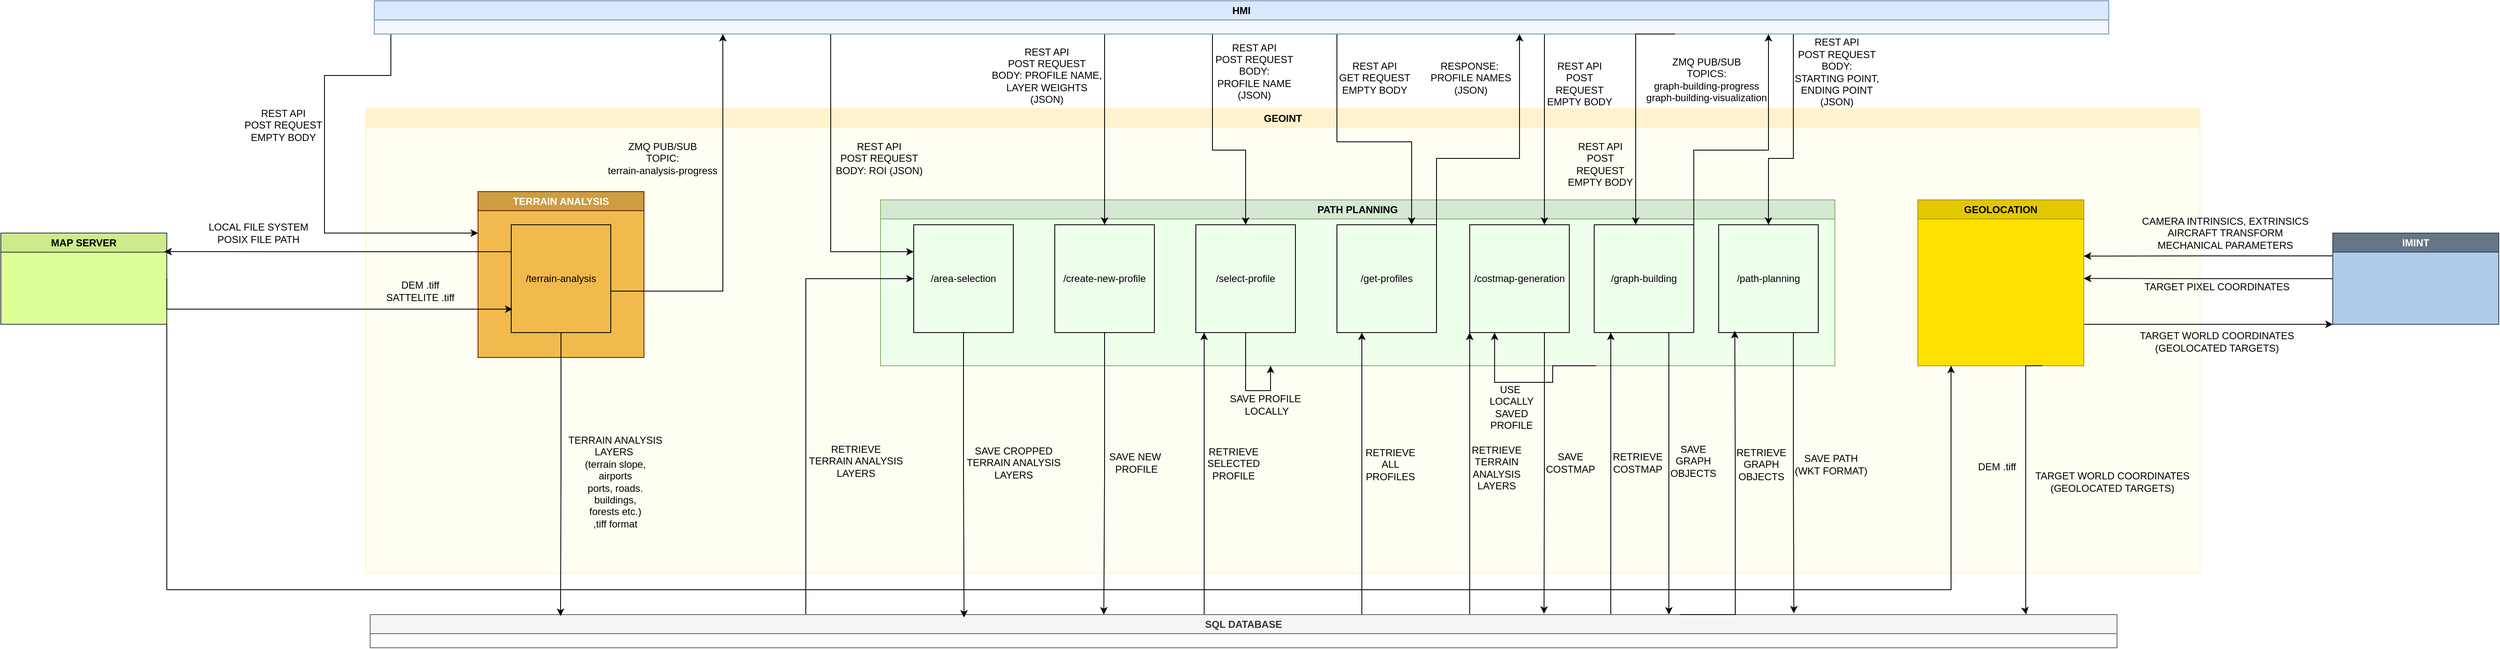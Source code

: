 <mxfile version="28.2.5">
  <diagram name="Page-1" id="dyrlHNGQ7euA1YF0xYj-">
    <mxGraphModel dx="3859" dy="1773" grid="1" gridSize="10" guides="1" tooltips="1" connect="1" arrows="1" fold="1" page="1" pageScale="1" pageWidth="850" pageHeight="1100" math="0" shadow="0">
      <root>
        <mxCell id="0" />
        <mxCell id="1" parent="0" />
        <mxCell id="xtQ_pNsmMMkoU3z8Dazb-2" value="GEOINT" style="swimlane;whiteSpace=wrap;html=1;fillColor=#fff2cc;strokeColor=#FFF2CC;backgroundOutline=0;container=1;fillStyle=auto;swimlaneFillColor=#FFFEF2;" vertex="1" parent="1">
          <mxGeometry x="230" y="230" width="2210" height="560" as="geometry" />
        </mxCell>
        <mxCell id="xtQ_pNsmMMkoU3z8Dazb-3" value="TERRAIN ANALYSIS" style="swimlane;whiteSpace=wrap;html=1;fillColor=#CC9D41;fontColor=#ffffff;strokeColor=#6D1F00;swimlaneFillColor=light-dark(#F2BA4D,#EDEDED);" vertex="1" parent="xtQ_pNsmMMkoU3z8Dazb-2">
          <mxGeometry x="135" y="100" width="200" height="200" as="geometry" />
        </mxCell>
        <mxCell id="xtQ_pNsmMMkoU3z8Dazb-11" value="/terrain-analysis" style="rounded=0;whiteSpace=wrap;html=1;fillColor=none;" vertex="1" parent="xtQ_pNsmMMkoU3z8Dazb-3">
          <mxGeometry x="40" y="40" width="120" height="130" as="geometry" />
        </mxCell>
        <mxCell id="xtQ_pNsmMMkoU3z8Dazb-4" value="PATH PLANNING" style="swimlane;whiteSpace=wrap;html=1;startSize=23;fillColor=#d5e8d4;strokeColor=#82b366;swimlaneFillColor=#EEFFEC;" vertex="1" parent="xtQ_pNsmMMkoU3z8Dazb-2">
          <mxGeometry x="620" y="110" width="1150" height="200" as="geometry" />
        </mxCell>
        <mxCell id="xtQ_pNsmMMkoU3z8Dazb-35" value="/area-selection" style="rounded=0;whiteSpace=wrap;html=1;fillColor=none;" vertex="1" parent="xtQ_pNsmMMkoU3z8Dazb-4">
          <mxGeometry x="40" y="30" width="120" height="130" as="geometry" />
        </mxCell>
        <mxCell id="xtQ_pNsmMMkoU3z8Dazb-43" value="/create-new-profile" style="rounded=0;whiteSpace=wrap;html=1;fillColor=none;" vertex="1" parent="xtQ_pNsmMMkoU3z8Dazb-4">
          <mxGeometry x="210" y="30" width="120" height="130" as="geometry" />
        </mxCell>
        <mxCell id="xtQ_pNsmMMkoU3z8Dazb-61" style="edgeStyle=orthogonalEdgeStyle;rounded=0;orthogonalLoop=1;jettySize=auto;html=1;exitX=0.5;exitY=1;exitDx=0;exitDy=0;" edge="1" parent="xtQ_pNsmMMkoU3z8Dazb-4" source="xtQ_pNsmMMkoU3z8Dazb-45">
          <mxGeometry relative="1" as="geometry">
            <mxPoint x="470" y="200" as="targetPoint" />
            <Array as="points">
              <mxPoint x="440" y="230" />
              <mxPoint x="470" y="230" />
            </Array>
          </mxGeometry>
        </mxCell>
        <mxCell id="xtQ_pNsmMMkoU3z8Dazb-45" value="/select-profile" style="rounded=0;whiteSpace=wrap;html=1;fillColor=none;" vertex="1" parent="xtQ_pNsmMMkoU3z8Dazb-4">
          <mxGeometry x="380" y="30" width="120" height="130" as="geometry" />
        </mxCell>
        <mxCell id="xtQ_pNsmMMkoU3z8Dazb-68" style="edgeStyle=orthogonalEdgeStyle;rounded=0;orthogonalLoop=1;jettySize=auto;html=1;exitX=1;exitY=0;exitDx=0;exitDy=0;" edge="1" parent="xtQ_pNsmMMkoU3z8Dazb-4" source="xtQ_pNsmMMkoU3z8Dazb-46">
          <mxGeometry relative="1" as="geometry">
            <mxPoint x="770" y="-200" as="targetPoint" />
            <Array as="points">
              <mxPoint x="670" y="-50" />
              <mxPoint x="770" y="-50" />
            </Array>
          </mxGeometry>
        </mxCell>
        <mxCell id="xtQ_pNsmMMkoU3z8Dazb-46" value="/get-profiles" style="rounded=0;whiteSpace=wrap;html=1;fillColor=none;" vertex="1" parent="xtQ_pNsmMMkoU3z8Dazb-4">
          <mxGeometry x="550" y="30" width="120" height="130" as="geometry" />
        </mxCell>
        <mxCell id="xtQ_pNsmMMkoU3z8Dazb-47" value="/costmap-generation" style="rounded=0;whiteSpace=wrap;html=1;fillColor=none;" vertex="1" parent="xtQ_pNsmMMkoU3z8Dazb-4">
          <mxGeometry x="710" y="30" width="120" height="130" as="geometry" />
        </mxCell>
        <mxCell id="xtQ_pNsmMMkoU3z8Dazb-90" style="edgeStyle=orthogonalEdgeStyle;rounded=0;orthogonalLoop=1;jettySize=auto;html=1;exitX=1;exitY=0;exitDx=0;exitDy=0;" edge="1" parent="xtQ_pNsmMMkoU3z8Dazb-4" source="xtQ_pNsmMMkoU3z8Dazb-48">
          <mxGeometry relative="1" as="geometry">
            <mxPoint x="1070" y="-200" as="targetPoint" />
            <Array as="points">
              <mxPoint x="980" y="-60" />
              <mxPoint x="1070" y="-60" />
              <mxPoint x="1070" y="-200" />
            </Array>
          </mxGeometry>
        </mxCell>
        <mxCell id="xtQ_pNsmMMkoU3z8Dazb-48" value="/graph-building" style="rounded=0;whiteSpace=wrap;html=1;fillColor=none;" vertex="1" parent="xtQ_pNsmMMkoU3z8Dazb-4">
          <mxGeometry x="860" y="30" width="120" height="130" as="geometry" />
        </mxCell>
        <mxCell id="xtQ_pNsmMMkoU3z8Dazb-80" style="edgeStyle=orthogonalEdgeStyle;rounded=0;orthogonalLoop=1;jettySize=auto;html=1;exitX=0.75;exitY=1;exitDx=0;exitDy=0;entryX=0.25;entryY=1;entryDx=0;entryDy=0;jumpStyle=none;" edge="1" parent="xtQ_pNsmMMkoU3z8Dazb-4" source="xtQ_pNsmMMkoU3z8Dazb-4" target="xtQ_pNsmMMkoU3z8Dazb-47">
          <mxGeometry relative="1" as="geometry">
            <Array as="points">
              <mxPoint x="810" y="200" />
              <mxPoint x="810" y="220" />
              <mxPoint x="740" y="220" />
            </Array>
          </mxGeometry>
        </mxCell>
        <mxCell id="xtQ_pNsmMMkoU3z8Dazb-108" style="edgeStyle=orthogonalEdgeStyle;rounded=0;orthogonalLoop=1;jettySize=auto;html=1;exitX=1;exitY=0.75;exitDx=0;exitDy=0;" edge="1" parent="xtQ_pNsmMMkoU3z8Dazb-2" source="xtQ_pNsmMMkoU3z8Dazb-5">
          <mxGeometry relative="1" as="geometry">
            <mxPoint x="2370" y="260" as="targetPoint" />
          </mxGeometry>
        </mxCell>
        <mxCell id="xtQ_pNsmMMkoU3z8Dazb-5" value="GEOLOCATION" style="swimlane;whiteSpace=wrap;html=1;fillColor=#E3C800;fontColor=#000000;strokeColor=#B09500;swimlaneFillColor=#FFE100;" vertex="1" parent="xtQ_pNsmMMkoU3z8Dazb-2">
          <mxGeometry x="1870" y="110" width="200" height="200" as="geometry" />
        </mxCell>
        <mxCell id="xtQ_pNsmMMkoU3z8Dazb-20" value="DEM .tiff&lt;br&gt;SATTELITE .tiff" style="text;html=1;align=center;verticalAlign=middle;resizable=0;points=[];autosize=1;strokeColor=none;fillColor=none;" vertex="1" parent="xtQ_pNsmMMkoU3z8Dazb-2">
          <mxGeometry x="10" y="200" width="110" height="40" as="geometry" />
        </mxCell>
        <mxCell id="xtQ_pNsmMMkoU3z8Dazb-28" value="ZMQ PUB/SUB&lt;div&gt;TOPIC:&lt;/div&gt;&lt;div&gt;terrain-analysis-progress&lt;/div&gt;" style="text;html=1;align=center;verticalAlign=middle;resizable=0;points=[];autosize=1;strokeColor=none;fillColor=none;" vertex="1" parent="xtQ_pNsmMMkoU3z8Dazb-2">
          <mxGeometry x="277" y="30" width="160" height="60" as="geometry" />
        </mxCell>
        <mxCell id="xtQ_pNsmMMkoU3z8Dazb-32" value="TERRAIN ANALYSIS&lt;br&gt;LAYERS&amp;nbsp;&lt;br&gt;(terrain slope,&lt;div&gt;airports&lt;div&gt;ports, roads.&lt;/div&gt;&lt;div&gt;&lt;span style=&quot;background-color: transparent; color: light-dark(rgb(0, 0, 0), rgb(255, 255, 255));&quot;&gt;buildings,&lt;/span&gt;&lt;/div&gt;&lt;div&gt;&lt;span style=&quot;background-color: transparent; color: light-dark(rgb(0, 0, 0), rgb(255, 255, 255));&quot;&gt;forests etc.)&lt;br&gt;,tiff format&lt;/span&gt;&lt;/div&gt;&lt;/div&gt;" style="text;html=1;align=center;verticalAlign=middle;resizable=0;points=[];autosize=1;strokeColor=none;fillColor=none;" vertex="1" parent="xtQ_pNsmMMkoU3z8Dazb-2">
          <mxGeometry x="230" y="385" width="140" height="130" as="geometry" />
        </mxCell>
        <mxCell id="xtQ_pNsmMMkoU3z8Dazb-37" value="REST API&lt;br&gt;POST REQUEST&lt;div&gt;BODY: ROI (JSON)&lt;/div&gt;" style="text;html=1;align=center;verticalAlign=middle;resizable=0;points=[];autosize=1;strokeColor=none;fillColor=none;" vertex="1" parent="xtQ_pNsmMMkoU3z8Dazb-2">
          <mxGeometry x="553" y="30" width="130" height="60" as="geometry" />
        </mxCell>
        <mxCell id="xtQ_pNsmMMkoU3z8Dazb-39" value="RETRIEVE&lt;br&gt;TERRAIN ANALYSIS&lt;br&gt;LAYERS" style="text;html=1;align=center;verticalAlign=middle;resizable=0;points=[];autosize=1;strokeColor=none;fillColor=none;" vertex="1" parent="xtQ_pNsmMMkoU3z8Dazb-2">
          <mxGeometry x="520" y="395" width="140" height="60" as="geometry" />
        </mxCell>
        <mxCell id="xtQ_pNsmMMkoU3z8Dazb-42" value="SAVE CROPPED&lt;br&gt;TERRAIN ANALYSIS&lt;br&gt;LAYERS" style="text;html=1;align=center;verticalAlign=middle;resizable=0;points=[];autosize=1;strokeColor=none;fillColor=none;" vertex="1" parent="xtQ_pNsmMMkoU3z8Dazb-2">
          <mxGeometry x="710" y="397" width="140" height="60" as="geometry" />
        </mxCell>
        <mxCell id="xtQ_pNsmMMkoU3z8Dazb-49" value="/path-planning" style="rounded=0;whiteSpace=wrap;html=1;fillColor=none;" vertex="1" parent="xtQ_pNsmMMkoU3z8Dazb-2">
          <mxGeometry x="1630" y="140" width="120" height="130" as="geometry" />
        </mxCell>
        <mxCell id="xtQ_pNsmMMkoU3z8Dazb-55" value="SAVE NEW&amp;nbsp;&lt;br&gt;PROFILE" style="text;html=1;align=center;verticalAlign=middle;resizable=0;points=[];autosize=1;strokeColor=none;fillColor=none;" vertex="1" parent="xtQ_pNsmMMkoU3z8Dazb-2">
          <mxGeometry x="883" y="407" width="90" height="40" as="geometry" />
        </mxCell>
        <mxCell id="xtQ_pNsmMMkoU3z8Dazb-60" value="RETRIEVE &lt;br&gt;SELECTED &lt;br&gt;PROFILE" style="text;html=1;align=center;verticalAlign=middle;resizable=0;points=[];autosize=1;strokeColor=none;fillColor=none;" vertex="1" parent="xtQ_pNsmMMkoU3z8Dazb-2">
          <mxGeometry x="1000" y="398" width="90" height="60" as="geometry" />
        </mxCell>
        <mxCell id="xtQ_pNsmMMkoU3z8Dazb-62" value="SAVE PROFILE&amp;nbsp;&lt;br&gt;LOCALLY" style="text;html=1;align=center;verticalAlign=middle;resizable=0;points=[];autosize=1;strokeColor=none;fillColor=none;" vertex="1" parent="xtQ_pNsmMMkoU3z8Dazb-2">
          <mxGeometry x="1030" y="337" width="110" height="40" as="geometry" />
        </mxCell>
        <mxCell id="xtQ_pNsmMMkoU3z8Dazb-67" value="RETRIEVE &lt;br&gt;ALL&lt;br&gt;PROFILES" style="text;html=1;align=center;verticalAlign=middle;resizable=0;points=[];autosize=1;strokeColor=none;fillColor=none;" vertex="1" parent="xtQ_pNsmMMkoU3z8Dazb-2">
          <mxGeometry x="1194" y="399" width="80" height="60" as="geometry" />
        </mxCell>
        <mxCell id="xtQ_pNsmMMkoU3z8Dazb-77" value="RETRIEVE &lt;br&gt;TERRAIN &lt;br&gt;ANALYSIS&lt;br&gt;LAYERS" style="text;html=1;align=center;verticalAlign=middle;resizable=0;points=[];autosize=1;strokeColor=none;fillColor=none;" vertex="1" parent="xtQ_pNsmMMkoU3z8Dazb-2">
          <mxGeometry x="1322" y="398" width="80" height="70" as="geometry" />
        </mxCell>
        <mxCell id="xtQ_pNsmMMkoU3z8Dazb-73" style="edgeStyle=orthogonalEdgeStyle;rounded=0;orthogonalLoop=1;jettySize=auto;html=1;exitX=0.5;exitY=0;exitDx=0;exitDy=0;entryX=0.25;entryY=1;entryDx=0;entryDy=0;" edge="1" parent="xtQ_pNsmMMkoU3z8Dazb-2">
          <mxGeometry relative="1" as="geometry">
            <mxPoint x="1037.5" y="610" as="sourcePoint" />
            <mxPoint x="1010" y="270" as="targetPoint" />
            <Array as="points">
              <mxPoint x="1010" y="610" />
            </Array>
          </mxGeometry>
        </mxCell>
        <mxCell id="xtQ_pNsmMMkoU3z8Dazb-79" value="SAVE &lt;br&gt;COSTMAP" style="text;html=1;align=center;verticalAlign=middle;resizable=0;points=[];autosize=1;strokeColor=none;fillColor=none;" vertex="1" parent="xtQ_pNsmMMkoU3z8Dazb-2">
          <mxGeometry x="1411" y="407" width="80" height="40" as="geometry" />
        </mxCell>
        <mxCell id="xtQ_pNsmMMkoU3z8Dazb-81" value="USE&amp;nbsp;&lt;br&gt;LOCALLY&lt;br&gt;SAVED&lt;br&gt;PROFILE" style="text;html=1;align=center;verticalAlign=middle;resizable=0;points=[];autosize=1;strokeColor=none;fillColor=none;" vertex="1" parent="xtQ_pNsmMMkoU3z8Dazb-2">
          <mxGeometry x="1340" y="325" width="80" height="70" as="geometry" />
        </mxCell>
        <mxCell id="xtQ_pNsmMMkoU3z8Dazb-85" value="RETRIEVE&lt;br&gt;COSTMAP" style="text;html=1;align=center;verticalAlign=middle;resizable=0;points=[];autosize=1;strokeColor=none;fillColor=none;" vertex="1" parent="xtQ_pNsmMMkoU3z8Dazb-2">
          <mxGeometry x="1492" y="407" width="80" height="40" as="geometry" />
        </mxCell>
        <mxCell id="xtQ_pNsmMMkoU3z8Dazb-89" value="SAVE&lt;br&gt;GRAPH&lt;br&gt;OBJECTS" style="text;html=1;align=center;verticalAlign=middle;resizable=0;points=[];autosize=1;strokeColor=none;fillColor=none;" vertex="1" parent="xtQ_pNsmMMkoU3z8Dazb-2">
          <mxGeometry x="1559" y="395" width="80" height="60" as="geometry" />
        </mxCell>
        <mxCell id="xtQ_pNsmMMkoU3z8Dazb-83" value="REST API&lt;br&gt;POST &lt;br&gt;REQUEST&lt;div&gt;EMPTY BODY&lt;/div&gt;" style="text;html=1;align=center;verticalAlign=middle;resizable=0;points=[];autosize=1;strokeColor=none;fillColor=none;" vertex="1" parent="xtQ_pNsmMMkoU3z8Dazb-2">
          <mxGeometry x="1437" y="32" width="100" height="70" as="geometry" />
        </mxCell>
        <mxCell id="xtQ_pNsmMMkoU3z8Dazb-95" value="RETRIEVE&lt;br&gt;GRAPH&lt;br&gt;OBJECTS" style="text;html=1;align=center;verticalAlign=middle;resizable=0;points=[];autosize=1;strokeColor=none;fillColor=none;" vertex="1" parent="xtQ_pNsmMMkoU3z8Dazb-2">
          <mxGeometry x="1641" y="399" width="80" height="60" as="geometry" />
        </mxCell>
        <mxCell id="xtQ_pNsmMMkoU3z8Dazb-99" value="SAVE PATH&lt;br&gt;(WKT FORMAT)" style="text;html=1;align=center;verticalAlign=middle;resizable=0;points=[];autosize=1;strokeColor=none;fillColor=none;" vertex="1" parent="xtQ_pNsmMMkoU3z8Dazb-2">
          <mxGeometry x="1710" y="409" width="110" height="40" as="geometry" />
        </mxCell>
        <mxCell id="xtQ_pNsmMMkoU3z8Dazb-105" value="DEM .tiff" style="text;html=1;align=center;verticalAlign=middle;resizable=0;points=[];autosize=1;strokeColor=none;fillColor=none;" vertex="1" parent="xtQ_pNsmMMkoU3z8Dazb-2">
          <mxGeometry x="1930" y="417" width="70" height="30" as="geometry" />
        </mxCell>
        <mxCell id="xtQ_pNsmMMkoU3z8Dazb-111" value="TARGET WORLD COORDINATES&lt;br&gt;(GEOLOCATED TARGETS)" style="text;html=1;align=center;verticalAlign=middle;resizable=0;points=[];autosize=1;strokeColor=none;fillColor=none;" vertex="1" parent="xtQ_pNsmMMkoU3z8Dazb-2">
          <mxGeometry x="1999" y="430" width="210" height="40" as="geometry" />
        </mxCell>
        <mxCell id="xtQ_pNsmMMkoU3z8Dazb-26" style="edgeStyle=orthogonalEdgeStyle;rounded=0;orthogonalLoop=1;jettySize=auto;html=1;exitX=0.5;exitY=1;exitDx=0;exitDy=0;entryX=0;entryY=0.25;entryDx=0;entryDy=0;" edge="1" parent="1" source="xtQ_pNsmMMkoU3z8Dazb-6" target="xtQ_pNsmMMkoU3z8Dazb-3">
          <mxGeometry relative="1" as="geometry">
            <Array as="points">
              <mxPoint x="260" y="140" />
              <mxPoint x="260" y="190" />
              <mxPoint x="180" y="190" />
              <mxPoint x="180" y="380" />
            </Array>
          </mxGeometry>
        </mxCell>
        <mxCell id="xtQ_pNsmMMkoU3z8Dazb-36" style="edgeStyle=orthogonalEdgeStyle;rounded=0;orthogonalLoop=1;jettySize=auto;html=1;exitX=0.5;exitY=1;exitDx=0;exitDy=0;entryX=0;entryY=0.25;entryDx=0;entryDy=0;" edge="1" parent="1" source="xtQ_pNsmMMkoU3z8Dazb-6" target="xtQ_pNsmMMkoU3z8Dazb-35">
          <mxGeometry relative="1" as="geometry">
            <Array as="points">
              <mxPoint x="790" y="140" />
              <mxPoint x="790" y="403" />
            </Array>
          </mxGeometry>
        </mxCell>
        <mxCell id="xtQ_pNsmMMkoU3z8Dazb-52" style="edgeStyle=orthogonalEdgeStyle;rounded=0;orthogonalLoop=1;jettySize=auto;html=1;exitX=0.5;exitY=1;exitDx=0;exitDy=0;entryX=0.5;entryY=0;entryDx=0;entryDy=0;" edge="1" parent="1" source="xtQ_pNsmMMkoU3z8Dazb-6" target="xtQ_pNsmMMkoU3z8Dazb-43">
          <mxGeometry relative="1" as="geometry">
            <Array as="points">
              <mxPoint x="1120" y="140" />
            </Array>
          </mxGeometry>
        </mxCell>
        <mxCell id="xtQ_pNsmMMkoU3z8Dazb-57" style="edgeStyle=orthogonalEdgeStyle;rounded=0;orthogonalLoop=1;jettySize=auto;html=1;exitX=0.5;exitY=1;exitDx=0;exitDy=0;entryX=0.5;entryY=0;entryDx=0;entryDy=0;" edge="1" parent="1" source="xtQ_pNsmMMkoU3z8Dazb-6" target="xtQ_pNsmMMkoU3z8Dazb-45">
          <mxGeometry relative="1" as="geometry">
            <Array as="points">
              <mxPoint x="1250" y="140" />
              <mxPoint x="1250" y="280" />
              <mxPoint x="1290" y="280" />
            </Array>
          </mxGeometry>
        </mxCell>
        <mxCell id="xtQ_pNsmMMkoU3z8Dazb-64" style="edgeStyle=orthogonalEdgeStyle;rounded=0;orthogonalLoop=1;jettySize=auto;html=1;exitX=0.75;exitY=1;exitDx=0;exitDy=0;entryX=0.75;entryY=0;entryDx=0;entryDy=0;" edge="1" parent="1" source="xtQ_pNsmMMkoU3z8Dazb-6" target="xtQ_pNsmMMkoU3z8Dazb-46">
          <mxGeometry relative="1" as="geometry">
            <Array as="points">
              <mxPoint x="1400" y="140" />
              <mxPoint x="1400" y="270" />
              <mxPoint x="1490" y="270" />
            </Array>
          </mxGeometry>
        </mxCell>
        <mxCell id="xtQ_pNsmMMkoU3z8Dazb-70" style="edgeStyle=orthogonalEdgeStyle;rounded=0;orthogonalLoop=1;jettySize=auto;html=1;exitX=0.75;exitY=1;exitDx=0;exitDy=0;" edge="1" parent="1" source="xtQ_pNsmMMkoU3z8Dazb-6" target="xtQ_pNsmMMkoU3z8Dazb-47">
          <mxGeometry relative="1" as="geometry">
            <Array as="points">
              <mxPoint x="1650" y="140" />
            </Array>
          </mxGeometry>
        </mxCell>
        <mxCell id="xtQ_pNsmMMkoU3z8Dazb-92" style="edgeStyle=orthogonalEdgeStyle;rounded=0;orthogonalLoop=1;jettySize=auto;html=1;exitX=0.75;exitY=1;exitDx=0;exitDy=0;entryX=0.5;entryY=0;entryDx=0;entryDy=0;" edge="1" parent="1" source="xtQ_pNsmMMkoU3z8Dazb-6" target="xtQ_pNsmMMkoU3z8Dazb-49">
          <mxGeometry relative="1" as="geometry">
            <Array as="points">
              <mxPoint x="1950" y="140" />
              <mxPoint x="1950" y="290" />
              <mxPoint x="1920" y="290" />
            </Array>
          </mxGeometry>
        </mxCell>
        <mxCell id="xtQ_pNsmMMkoU3z8Dazb-6" value="HMI" style="swimlane;whiteSpace=wrap;html=1;fillColor=#dae8fc;strokeColor=#6c8ebf;swimlaneFillColor=#F4F7FC;" vertex="1" parent="1">
          <mxGeometry x="240" y="100" width="2090" height="40" as="geometry" />
        </mxCell>
        <mxCell id="xtQ_pNsmMMkoU3z8Dazb-13" value="REST API&lt;div&gt;POST REQUEST&lt;/div&gt;&lt;div&gt;EMPTY BODY&lt;/div&gt;" style="text;html=1;align=center;verticalAlign=middle;resizable=0;points=[];autosize=1;strokeColor=none;fillColor=none;" vertex="1" parent="1">
          <mxGeometry x="70" y="220" width="120" height="60" as="geometry" />
        </mxCell>
        <mxCell id="xtQ_pNsmMMkoU3z8Dazb-104" style="edgeStyle=orthogonalEdgeStyle;rounded=0;orthogonalLoop=1;jettySize=auto;html=1;exitX=1;exitY=0.5;exitDx=0;exitDy=0;jumpStyle=none;" edge="1" parent="1" source="xtQ_pNsmMMkoU3z8Dazb-16">
          <mxGeometry relative="1" as="geometry">
            <mxPoint x="2140" y="540" as="targetPoint" />
            <Array as="points">
              <mxPoint x="-10" y="810" />
              <mxPoint x="2140" y="810" />
              <mxPoint x="2140" y="540" />
            </Array>
          </mxGeometry>
        </mxCell>
        <mxCell id="xtQ_pNsmMMkoU3z8Dazb-16" value="MAP SERVER" style="swimlane;whiteSpace=wrap;html=1;startSize=23;fillColor=#cdeb8b;strokeColor=#36393d;swimlaneFillColor=#DEFF97;" vertex="1" parent="1">
          <mxGeometry x="-210" y="380" width="200" height="110" as="geometry" />
        </mxCell>
        <mxCell id="xtQ_pNsmMMkoU3z8Dazb-18" value="LOCAL FILE SYSTEM&lt;br&gt;POSIX FILE PATH" style="text;html=1;align=center;verticalAlign=middle;resizable=0;points=[];autosize=1;strokeColor=none;fillColor=none;" vertex="1" parent="1">
          <mxGeometry x="30" y="360" width="140" height="40" as="geometry" />
        </mxCell>
        <mxCell id="xtQ_pNsmMMkoU3z8Dazb-19" style="edgeStyle=orthogonalEdgeStyle;rounded=0;orthogonalLoop=1;jettySize=auto;html=1;exitX=1;exitY=0.5;exitDx=0;exitDy=0;entryX=0.013;entryY=0.783;entryDx=0;entryDy=0;entryPerimeter=0;" edge="1" parent="1" source="xtQ_pNsmMMkoU3z8Dazb-16" target="xtQ_pNsmMMkoU3z8Dazb-11">
          <mxGeometry relative="1" as="geometry">
            <mxPoint x="-20.0" y="480" as="sourcePoint" />
            <mxPoint x="390" y="490" as="targetPoint" />
            <Array as="points">
              <mxPoint x="-10" y="472" />
            </Array>
          </mxGeometry>
        </mxCell>
        <mxCell id="xtQ_pNsmMMkoU3z8Dazb-27" style="edgeStyle=orthogonalEdgeStyle;rounded=0;orthogonalLoop=1;jettySize=auto;html=1;exitX=1;exitY=1;exitDx=0;exitDy=0;" edge="1" parent="1" source="xtQ_pNsmMMkoU3z8Dazb-11">
          <mxGeometry relative="1" as="geometry">
            <mxPoint x="660" y="140" as="targetPoint" />
            <Array as="points">
              <mxPoint x="525" y="450" />
              <mxPoint x="660" y="450" />
              <mxPoint x="660" y="140" />
            </Array>
          </mxGeometry>
        </mxCell>
        <mxCell id="xtQ_pNsmMMkoU3z8Dazb-38" style="edgeStyle=orthogonalEdgeStyle;rounded=0;orthogonalLoop=1;jettySize=auto;html=1;exitX=0.25;exitY=0;exitDx=0;exitDy=0;entryX=0;entryY=0.5;entryDx=0;entryDy=0;" edge="1" parent="1" source="xtQ_pNsmMMkoU3z8Dazb-29" target="xtQ_pNsmMMkoU3z8Dazb-35">
          <mxGeometry relative="1" as="geometry">
            <Array as="points">
              <mxPoint x="760" y="840" />
              <mxPoint x="760" y="435" />
            </Array>
          </mxGeometry>
        </mxCell>
        <mxCell id="xtQ_pNsmMMkoU3z8Dazb-74" style="edgeStyle=orthogonalEdgeStyle;rounded=0;orthogonalLoop=1;jettySize=auto;html=1;exitX=0.5;exitY=0;exitDx=0;exitDy=0;entryX=0.25;entryY=1;entryDx=0;entryDy=0;" edge="1" parent="1" source="xtQ_pNsmMMkoU3z8Dazb-29" target="xtQ_pNsmMMkoU3z8Dazb-46">
          <mxGeometry relative="1" as="geometry">
            <Array as="points">
              <mxPoint x="1430" y="840" />
            </Array>
          </mxGeometry>
        </mxCell>
        <mxCell id="xtQ_pNsmMMkoU3z8Dazb-76" style="edgeStyle=orthogonalEdgeStyle;rounded=0;orthogonalLoop=1;jettySize=auto;html=1;exitX=0.5;exitY=0;exitDx=0;exitDy=0;entryX=0;entryY=1;entryDx=0;entryDy=0;" edge="1" parent="1" source="xtQ_pNsmMMkoU3z8Dazb-29" target="xtQ_pNsmMMkoU3z8Dazb-47">
          <mxGeometry relative="1" as="geometry">
            <Array as="points">
              <mxPoint x="1560" y="840" />
            </Array>
          </mxGeometry>
        </mxCell>
        <mxCell id="xtQ_pNsmMMkoU3z8Dazb-84" style="edgeStyle=orthogonalEdgeStyle;rounded=0;orthogonalLoop=1;jettySize=auto;html=1;exitX=0.75;exitY=0;exitDx=0;exitDy=0;" edge="1" parent="1" source="xtQ_pNsmMMkoU3z8Dazb-29">
          <mxGeometry relative="1" as="geometry">
            <mxPoint x="1730" y="500" as="targetPoint" />
            <Array as="points">
              <mxPoint x="1730" y="840" />
              <mxPoint x="1730" y="500" />
            </Array>
          </mxGeometry>
        </mxCell>
        <mxCell id="xtQ_pNsmMMkoU3z8Dazb-29" value="SQL DATABASE" style="swimlane;whiteSpace=wrap;html=1;startSize=23;fillColor=#f5f5f5;fontColor=#333333;strokeColor=#666666;swimlaneFillColor=#FFFFFF;" vertex="1" parent="1">
          <mxGeometry x="235" y="840" width="2105" height="40" as="geometry" />
        </mxCell>
        <mxCell id="xtQ_pNsmMMkoU3z8Dazb-33" style="edgeStyle=orthogonalEdgeStyle;rounded=0;orthogonalLoop=1;jettySize=auto;html=1;exitX=0;exitY=0.25;exitDx=0;exitDy=0;entryX=0.985;entryY=0.203;entryDx=0;entryDy=0;entryPerimeter=0;" edge="1" parent="1" source="xtQ_pNsmMMkoU3z8Dazb-11" target="xtQ_pNsmMMkoU3z8Dazb-16">
          <mxGeometry relative="1" as="geometry" />
        </mxCell>
        <mxCell id="xtQ_pNsmMMkoU3z8Dazb-50" style="edgeStyle=orthogonalEdgeStyle;rounded=0;orthogonalLoop=1;jettySize=auto;html=1;exitX=0.5;exitY=1;exitDx=0;exitDy=0;entryX=0.34;entryY=0.089;entryDx=0;entryDy=0;entryPerimeter=0;" edge="1" parent="1" source="xtQ_pNsmMMkoU3z8Dazb-35" target="xtQ_pNsmMMkoU3z8Dazb-29">
          <mxGeometry relative="1" as="geometry" />
        </mxCell>
        <mxCell id="xtQ_pNsmMMkoU3z8Dazb-51" style="edgeStyle=orthogonalEdgeStyle;rounded=0;orthogonalLoop=1;jettySize=auto;html=1;exitX=0.5;exitY=1;exitDx=0;exitDy=0;entryX=0.109;entryY=0.043;entryDx=0;entryDy=0;entryPerimeter=0;" edge="1" parent="1" source="xtQ_pNsmMMkoU3z8Dazb-11" target="xtQ_pNsmMMkoU3z8Dazb-29">
          <mxGeometry relative="1" as="geometry" />
        </mxCell>
        <mxCell id="xtQ_pNsmMMkoU3z8Dazb-53" value="REST API&lt;br&gt;POST REQUEST&lt;div&gt;BODY: PROFILE NAME,&lt;/div&gt;&lt;div&gt;LAYER WEIGHTS&lt;br&gt;(JSON)&lt;/div&gt;" style="text;html=1;align=center;verticalAlign=middle;resizable=0;points=[];autosize=1;strokeColor=none;fillColor=none;" vertex="1" parent="1">
          <mxGeometry x="970" y="145" width="160" height="90" as="geometry" />
        </mxCell>
        <mxCell id="xtQ_pNsmMMkoU3z8Dazb-54" style="edgeStyle=orthogonalEdgeStyle;rounded=0;orthogonalLoop=1;jettySize=auto;html=1;exitX=0.5;exitY=1;exitDx=0;exitDy=0;entryX=0.42;entryY=0;entryDx=0;entryDy=0;entryPerimeter=0;" edge="1" parent="1" source="xtQ_pNsmMMkoU3z8Dazb-43" target="xtQ_pNsmMMkoU3z8Dazb-29">
          <mxGeometry relative="1" as="geometry" />
        </mxCell>
        <mxCell id="xtQ_pNsmMMkoU3z8Dazb-58" value="REST API&lt;br&gt;POST REQUEST&lt;div&gt;BODY: &lt;br&gt;PROFILE NAME &lt;br&gt;(JSON)&lt;/div&gt;" style="text;html=1;align=center;verticalAlign=middle;resizable=0;points=[];autosize=1;strokeColor=none;fillColor=none;" vertex="1" parent="1">
          <mxGeometry x="1240" y="140" width="120" height="90" as="geometry" />
        </mxCell>
        <mxCell id="xtQ_pNsmMMkoU3z8Dazb-65" value="REST API&lt;br&gt;GET REQUEST&lt;div&gt;EMPTY BODY&lt;/div&gt;" style="text;html=1;align=center;verticalAlign=middle;resizable=0;points=[];autosize=1;strokeColor=none;fillColor=none;" vertex="1" parent="1">
          <mxGeometry x="1390" y="163" width="110" height="60" as="geometry" />
        </mxCell>
        <mxCell id="xtQ_pNsmMMkoU3z8Dazb-69" value="RESPONSE:&amp;nbsp;&lt;br&gt;PROFILE NAMES&lt;br&gt;(JSON)" style="text;html=1;align=center;verticalAlign=middle;resizable=0;points=[];autosize=1;strokeColor=none;fillColor=none;" vertex="1" parent="1">
          <mxGeometry x="1501" y="163" width="120" height="60" as="geometry" />
        </mxCell>
        <mxCell id="xtQ_pNsmMMkoU3z8Dazb-71" value="REST API&lt;br&gt;POST &lt;br&gt;REQUEST&lt;div&gt;EMPTY BODY&lt;/div&gt;" style="text;html=1;align=center;verticalAlign=middle;resizable=0;points=[];autosize=1;strokeColor=none;fillColor=none;" vertex="1" parent="1">
          <mxGeometry x="1642" y="165" width="100" height="70" as="geometry" />
        </mxCell>
        <mxCell id="xtQ_pNsmMMkoU3z8Dazb-78" style="edgeStyle=orthogonalEdgeStyle;rounded=0;orthogonalLoop=1;jettySize=auto;html=1;exitX=0.75;exitY=1;exitDx=0;exitDy=0;entryX=0.672;entryY=-0.024;entryDx=0;entryDy=0;entryPerimeter=0;" edge="1" parent="1" source="xtQ_pNsmMMkoU3z8Dazb-47" target="xtQ_pNsmMMkoU3z8Dazb-29">
          <mxGeometry relative="1" as="geometry" />
        </mxCell>
        <mxCell id="xtQ_pNsmMMkoU3z8Dazb-82" style="edgeStyle=orthogonalEdgeStyle;rounded=0;orthogonalLoop=1;jettySize=auto;html=1;exitX=0.75;exitY=1;exitDx=0;exitDy=0;" edge="1" parent="1" source="xtQ_pNsmMMkoU3z8Dazb-6">
          <mxGeometry relative="1" as="geometry">
            <mxPoint x="1760" y="370" as="targetPoint" />
            <Array as="points">
              <mxPoint x="1760" y="140" />
              <mxPoint x="1760" y="370" />
            </Array>
          </mxGeometry>
        </mxCell>
        <mxCell id="xtQ_pNsmMMkoU3z8Dazb-88" style="edgeStyle=orthogonalEdgeStyle;rounded=0;orthogonalLoop=1;jettySize=auto;html=1;exitX=0.75;exitY=1;exitDx=0;exitDy=0;" edge="1" parent="1" source="xtQ_pNsmMMkoU3z8Dazb-48">
          <mxGeometry relative="1" as="geometry">
            <mxPoint x="1800" y="840" as="targetPoint" />
          </mxGeometry>
        </mxCell>
        <mxCell id="xtQ_pNsmMMkoU3z8Dazb-91" value="ZMQ PUB/SUB&lt;div&gt;TOPICS:&lt;/div&gt;&lt;div&gt;graph-building-progress&lt;/div&gt;&lt;div&gt;graph-building-visualization&lt;/div&gt;" style="text;html=1;align=center;verticalAlign=middle;resizable=0;points=[];autosize=1;strokeColor=none;fillColor=none;" vertex="1" parent="1">
          <mxGeometry x="1760" y="160" width="170" height="70" as="geometry" />
        </mxCell>
        <mxCell id="xtQ_pNsmMMkoU3z8Dazb-93" value="REST API&lt;br&gt;POST REQUEST&lt;div&gt;BODY: &lt;br&gt;STARTING POINT,&lt;br&gt;ENDING POINT&lt;br&gt;(JSON)&lt;/div&gt;" style="text;html=1;align=center;verticalAlign=middle;resizable=0;points=[];autosize=1;strokeColor=none;fillColor=none;" vertex="1" parent="1">
          <mxGeometry x="1937" y="136" width="130" height="100" as="geometry" />
        </mxCell>
        <mxCell id="xtQ_pNsmMMkoU3z8Dazb-97" style="edgeStyle=orthogonalEdgeStyle;rounded=0;orthogonalLoop=1;jettySize=auto;html=1;exitX=0.75;exitY=0;exitDx=0;exitDy=0;entryX=0.162;entryY=0.984;entryDx=0;entryDy=0;entryPerimeter=0;" edge="1" parent="1" source="xtQ_pNsmMMkoU3z8Dazb-29" target="xtQ_pNsmMMkoU3z8Dazb-49">
          <mxGeometry relative="1" as="geometry">
            <Array as="points">
              <mxPoint x="1880" y="840" />
              <mxPoint x="1880" y="670" />
            </Array>
          </mxGeometry>
        </mxCell>
        <mxCell id="xtQ_pNsmMMkoU3z8Dazb-98" style="edgeStyle=orthogonalEdgeStyle;rounded=0;orthogonalLoop=1;jettySize=auto;html=1;exitX=0.75;exitY=1;exitDx=0;exitDy=0;entryX=0.815;entryY=-0.036;entryDx=0;entryDy=0;entryPerimeter=0;" edge="1" parent="1" source="xtQ_pNsmMMkoU3z8Dazb-49" target="xtQ_pNsmMMkoU3z8Dazb-29">
          <mxGeometry relative="1" as="geometry">
            <Array as="points">
              <mxPoint x="1950" y="669" />
            </Array>
          </mxGeometry>
        </mxCell>
        <mxCell id="xtQ_pNsmMMkoU3z8Dazb-101" style="edgeStyle=orthogonalEdgeStyle;rounded=0;orthogonalLoop=1;jettySize=auto;html=1;exitX=0;exitY=0.25;exitDx=0;exitDy=0;" edge="1" parent="1" source="xtQ_pNsmMMkoU3z8Dazb-100">
          <mxGeometry relative="1" as="geometry">
            <mxPoint x="2300" y="407.739" as="targetPoint" />
          </mxGeometry>
        </mxCell>
        <mxCell id="xtQ_pNsmMMkoU3z8Dazb-106" style="edgeStyle=orthogonalEdgeStyle;rounded=0;orthogonalLoop=1;jettySize=auto;html=1;exitX=0;exitY=0.5;exitDx=0;exitDy=0;" edge="1" parent="1" source="xtQ_pNsmMMkoU3z8Dazb-100">
          <mxGeometry relative="1" as="geometry">
            <mxPoint x="2300" y="434.696" as="targetPoint" />
          </mxGeometry>
        </mxCell>
        <mxCell id="xtQ_pNsmMMkoU3z8Dazb-100" value="IMINT" style="swimlane;whiteSpace=wrap;html=1;startSize=23;fillColor=#647687;fontColor=#ffffff;strokeColor=#314354;swimlaneFillColor=#AFCDEB;" vertex="1" parent="1">
          <mxGeometry x="2600" y="380" width="200" height="110" as="geometry" />
        </mxCell>
        <mxCell id="xtQ_pNsmMMkoU3z8Dazb-102" value="CAMERA INTRINSICS, EXTRINSICS&lt;br&gt;&lt;div&gt;AIRCRAFT TRANSFORM&lt;br&gt;MECHANICAL PARAMETERS&lt;/div&gt;" style="text;html=1;align=center;verticalAlign=middle;resizable=0;points=[];autosize=1;strokeColor=none;fillColor=none;" vertex="1" parent="1">
          <mxGeometry x="2360" y="350" width="220" height="60" as="geometry" />
        </mxCell>
        <mxCell id="xtQ_pNsmMMkoU3z8Dazb-107" value="TARGET PIXEL COORDINATES" style="text;html=1;align=center;verticalAlign=middle;resizable=0;points=[];autosize=1;strokeColor=none;fillColor=none;" vertex="1" parent="1">
          <mxGeometry x="2360" y="430" width="200" height="30" as="geometry" />
        </mxCell>
        <mxCell id="xtQ_pNsmMMkoU3z8Dazb-109" value="TARGET WORLD COORDINATES&lt;br&gt;(GEOLOCATED TARGETS)" style="text;html=1;align=center;verticalAlign=middle;resizable=0;points=[];autosize=1;strokeColor=none;fillColor=none;" vertex="1" parent="1">
          <mxGeometry x="2355" y="491" width="210" height="40" as="geometry" />
        </mxCell>
        <mxCell id="xtQ_pNsmMMkoU3z8Dazb-110" style="edgeStyle=orthogonalEdgeStyle;rounded=0;orthogonalLoop=1;jettySize=auto;html=1;exitX=0.75;exitY=1;exitDx=0;exitDy=0;entryX=0.948;entryY=-0.002;entryDx=0;entryDy=0;entryPerimeter=0;" edge="1" parent="1" source="xtQ_pNsmMMkoU3z8Dazb-5" target="xtQ_pNsmMMkoU3z8Dazb-29">
          <mxGeometry relative="1" as="geometry">
            <Array as="points">
              <mxPoint x="2230" y="540" />
              <mxPoint x="2230" y="837" />
            </Array>
          </mxGeometry>
        </mxCell>
      </root>
    </mxGraphModel>
  </diagram>
</mxfile>
